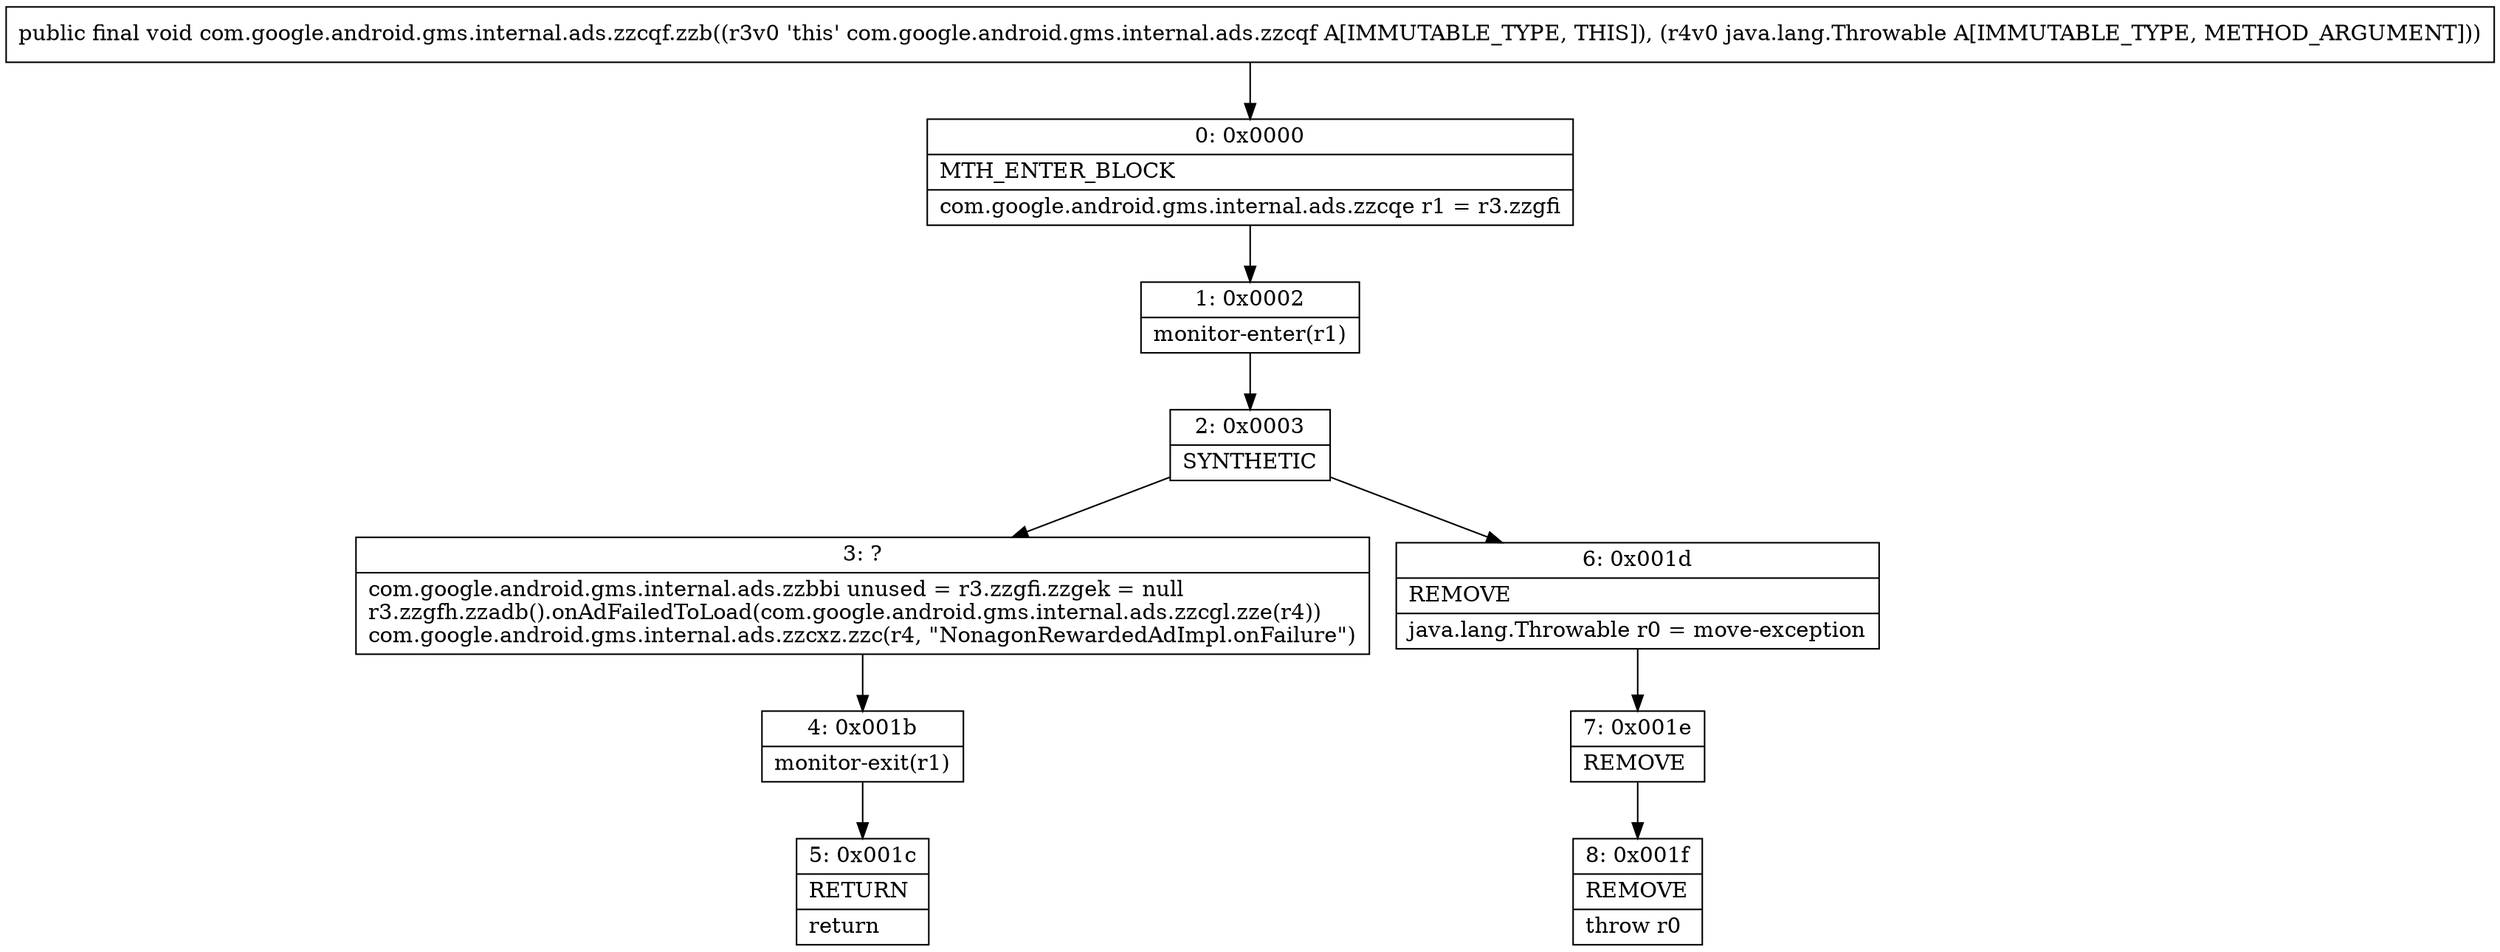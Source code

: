 digraph "CFG forcom.google.android.gms.internal.ads.zzcqf.zzb(Ljava\/lang\/Throwable;)V" {
Node_0 [shape=record,label="{0\:\ 0x0000|MTH_ENTER_BLOCK\l|com.google.android.gms.internal.ads.zzcqe r1 = r3.zzgfi\l}"];
Node_1 [shape=record,label="{1\:\ 0x0002|monitor\-enter(r1)\l}"];
Node_2 [shape=record,label="{2\:\ 0x0003|SYNTHETIC\l}"];
Node_3 [shape=record,label="{3\:\ ?|com.google.android.gms.internal.ads.zzbbi unused = r3.zzgfi.zzgek = null\lr3.zzgfh.zzadb().onAdFailedToLoad(com.google.android.gms.internal.ads.zzcgl.zze(r4))\lcom.google.android.gms.internal.ads.zzcxz.zzc(r4, \"NonagonRewardedAdImpl.onFailure\")\l}"];
Node_4 [shape=record,label="{4\:\ 0x001b|monitor\-exit(r1)\l}"];
Node_5 [shape=record,label="{5\:\ 0x001c|RETURN\l|return\l}"];
Node_6 [shape=record,label="{6\:\ 0x001d|REMOVE\l|java.lang.Throwable r0 = move\-exception\l}"];
Node_7 [shape=record,label="{7\:\ 0x001e|REMOVE\l}"];
Node_8 [shape=record,label="{8\:\ 0x001f|REMOVE\l|throw r0\l}"];
MethodNode[shape=record,label="{public final void com.google.android.gms.internal.ads.zzcqf.zzb((r3v0 'this' com.google.android.gms.internal.ads.zzcqf A[IMMUTABLE_TYPE, THIS]), (r4v0 java.lang.Throwable A[IMMUTABLE_TYPE, METHOD_ARGUMENT])) }"];
MethodNode -> Node_0;
Node_0 -> Node_1;
Node_1 -> Node_2;
Node_2 -> Node_3;
Node_2 -> Node_6;
Node_3 -> Node_4;
Node_4 -> Node_5;
Node_6 -> Node_7;
Node_7 -> Node_8;
}

